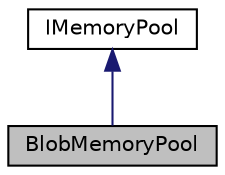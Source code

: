 digraph "BlobMemoryPool"
{
 // LATEX_PDF_SIZE
  edge [fontname="Helvetica",fontsize="10",labelfontname="Helvetica",labelfontsize="10"];
  node [fontname="Helvetica",fontsize="10",shape=record];
  Node1 [label="BlobMemoryPool",height=0.2,width=0.4,color="black", fillcolor="grey75", style="filled", fontcolor="black",tooltip="Blob memory pool."];
  Node2 -> Node1 [dir="back",color="midnightblue",fontsize="10",style="solid",fontname="Helvetica"];
  Node2 [label="IMemoryPool",height=0.2,width=0.4,color="black", fillcolor="white", style="filled",URL="$classarm__compute_1_1_i_memory_pool.xhtml",tooltip="Memory Pool Inteface."];
}
